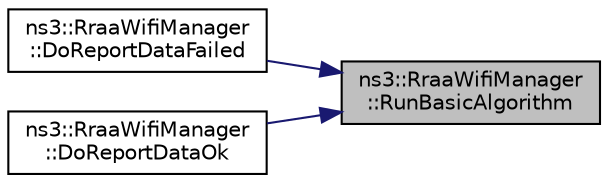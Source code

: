 digraph "ns3::RraaWifiManager::RunBasicAlgorithm"
{
 // LATEX_PDF_SIZE
  edge [fontname="Helvetica",fontsize="10",labelfontname="Helvetica",labelfontsize="10"];
  node [fontname="Helvetica",fontsize="10",shape=record];
  rankdir="RL";
  Node1 [label="ns3::RraaWifiManager\l::RunBasicAlgorithm",height=0.2,width=0.4,color="black", fillcolor="grey75", style="filled", fontcolor="black",tooltip="Find an appropriate rate for the given station, using a basic algorithm."];
  Node1 -> Node2 [dir="back",color="midnightblue",fontsize="10",style="solid",fontname="Helvetica"];
  Node2 [label="ns3::RraaWifiManager\l::DoReportDataFailed",height=0.2,width=0.4,color="black", fillcolor="white", style="filled",URL="$classns3_1_1_rraa_wifi_manager.html#aee65a7bf8a8c4052edf90f20a28ed93f",tooltip="This method is a pure virtual method that must be implemented by the sub-class."];
  Node1 -> Node3 [dir="back",color="midnightblue",fontsize="10",style="solid",fontname="Helvetica"];
  Node3 [label="ns3::RraaWifiManager\l::DoReportDataOk",height=0.2,width=0.4,color="black", fillcolor="white", style="filled",URL="$classns3_1_1_rraa_wifi_manager.html#ac3e99faa591010ec1fee4e56766a4f02",tooltip="This method is a pure virtual method that must be implemented by the sub-class."];
}
